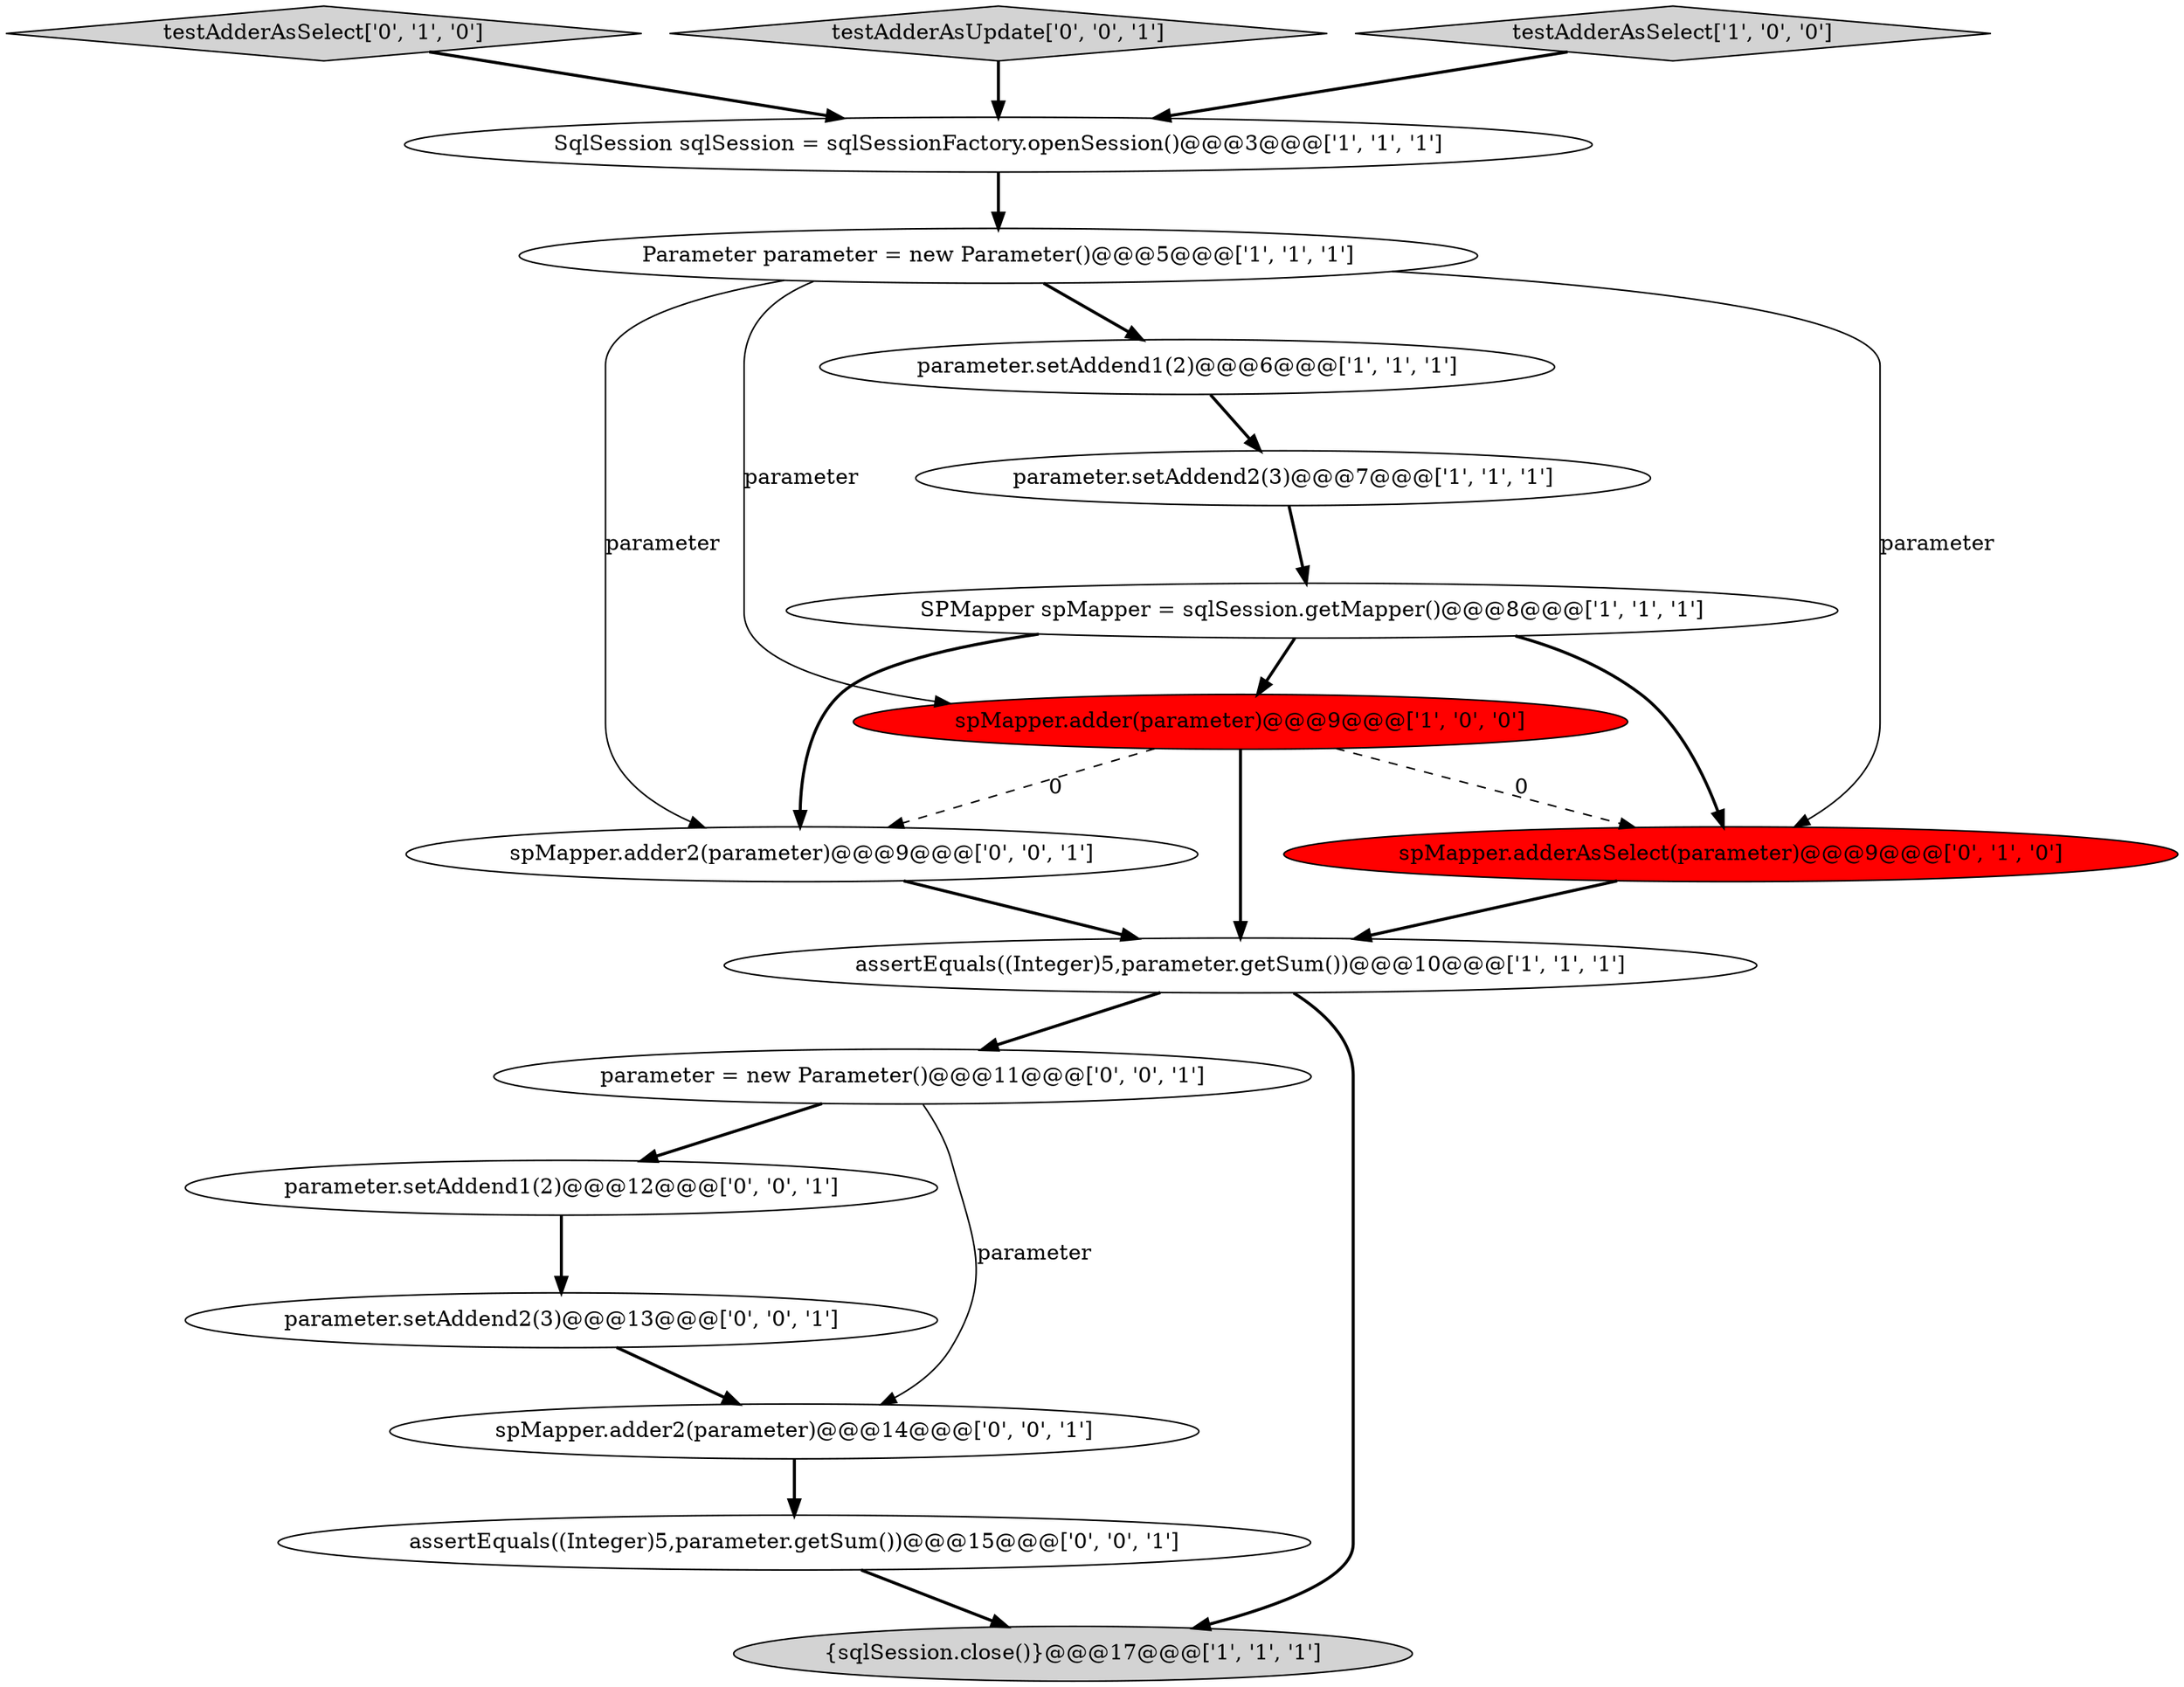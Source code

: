 digraph {
7 [style = filled, label = "SPMapper spMapper = sqlSession.getMapper()@@@8@@@['1', '1', '1']", fillcolor = white, shape = ellipse image = "AAA0AAABBB1BBB"];
10 [style = filled, label = "spMapper.adderAsSelect(parameter)@@@9@@@['0', '1', '0']", fillcolor = red, shape = ellipse image = "AAA1AAABBB2BBB"];
9 [style = filled, label = "testAdderAsSelect['0', '1', '0']", fillcolor = lightgray, shape = diamond image = "AAA0AAABBB2BBB"];
16 [style = filled, label = "parameter.setAddend2(3)@@@13@@@['0', '0', '1']", fillcolor = white, shape = ellipse image = "AAA0AAABBB3BBB"];
1 [style = filled, label = "SqlSession sqlSession = sqlSessionFactory.openSession()@@@3@@@['1', '1', '1']", fillcolor = white, shape = ellipse image = "AAA0AAABBB1BBB"];
8 [style = filled, label = "spMapper.adder(parameter)@@@9@@@['1', '0', '0']", fillcolor = red, shape = ellipse image = "AAA1AAABBB1BBB"];
14 [style = filled, label = "parameter = new Parameter()@@@11@@@['0', '0', '1']", fillcolor = white, shape = ellipse image = "AAA0AAABBB3BBB"];
3 [style = filled, label = "parameter.setAddend2(3)@@@7@@@['1', '1', '1']", fillcolor = white, shape = ellipse image = "AAA0AAABBB1BBB"];
11 [style = filled, label = "parameter.setAddend1(2)@@@12@@@['0', '0', '1']", fillcolor = white, shape = ellipse image = "AAA0AAABBB3BBB"];
17 [style = filled, label = "assertEquals((Integer)5,parameter.getSum())@@@15@@@['0', '0', '1']", fillcolor = white, shape = ellipse image = "AAA0AAABBB3BBB"];
12 [style = filled, label = "testAdderAsUpdate['0', '0', '1']", fillcolor = lightgray, shape = diamond image = "AAA0AAABBB3BBB"];
0 [style = filled, label = "parameter.setAddend1(2)@@@6@@@['1', '1', '1']", fillcolor = white, shape = ellipse image = "AAA0AAABBB1BBB"];
13 [style = filled, label = "spMapper.adder2(parameter)@@@14@@@['0', '0', '1']", fillcolor = white, shape = ellipse image = "AAA0AAABBB3BBB"];
15 [style = filled, label = "spMapper.adder2(parameter)@@@9@@@['0', '0', '1']", fillcolor = white, shape = ellipse image = "AAA0AAABBB3BBB"];
6 [style = filled, label = "Parameter parameter = new Parameter()@@@5@@@['1', '1', '1']", fillcolor = white, shape = ellipse image = "AAA0AAABBB1BBB"];
4 [style = filled, label = "{sqlSession.close()}@@@17@@@['1', '1', '1']", fillcolor = lightgray, shape = ellipse image = "AAA0AAABBB1BBB"];
5 [style = filled, label = "assertEquals((Integer)5,parameter.getSum())@@@10@@@['1', '1', '1']", fillcolor = white, shape = ellipse image = "AAA0AAABBB1BBB"];
2 [style = filled, label = "testAdderAsSelect['1', '0', '0']", fillcolor = lightgray, shape = diamond image = "AAA0AAABBB1BBB"];
0->3 [style = bold, label=""];
11->16 [style = bold, label=""];
16->13 [style = bold, label=""];
8->10 [style = dashed, label="0"];
7->10 [style = bold, label=""];
6->8 [style = solid, label="parameter"];
2->1 [style = bold, label=""];
14->13 [style = solid, label="parameter"];
8->15 [style = dashed, label="0"];
6->15 [style = solid, label="parameter"];
6->0 [style = bold, label=""];
6->10 [style = solid, label="parameter"];
5->14 [style = bold, label=""];
7->8 [style = bold, label=""];
12->1 [style = bold, label=""];
15->5 [style = bold, label=""];
13->17 [style = bold, label=""];
1->6 [style = bold, label=""];
10->5 [style = bold, label=""];
8->5 [style = bold, label=""];
3->7 [style = bold, label=""];
5->4 [style = bold, label=""];
7->15 [style = bold, label=""];
9->1 [style = bold, label=""];
14->11 [style = bold, label=""];
17->4 [style = bold, label=""];
}
